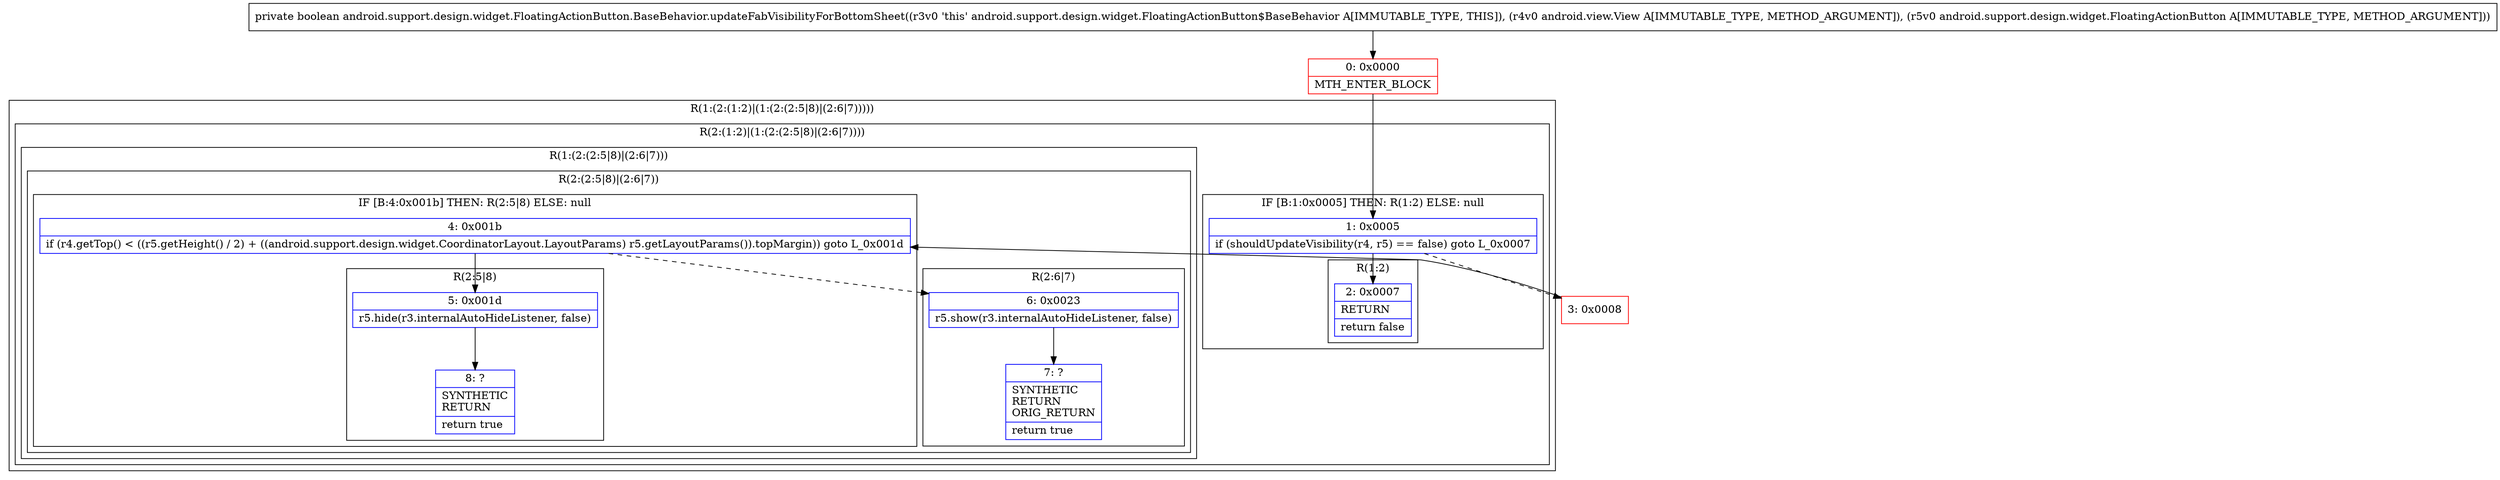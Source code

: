 digraph "CFG forandroid.support.design.widget.FloatingActionButton.BaseBehavior.updateFabVisibilityForBottomSheet(Landroid\/view\/View;Landroid\/support\/design\/widget\/FloatingActionButton;)Z" {
subgraph cluster_Region_1161362362 {
label = "R(1:(2:(1:2)|(1:(2:(2:5|8)|(2:6|7)))))";
node [shape=record,color=blue];
subgraph cluster_Region_1522801242 {
label = "R(2:(1:2)|(1:(2:(2:5|8)|(2:6|7))))";
node [shape=record,color=blue];
subgraph cluster_IfRegion_1093026802 {
label = "IF [B:1:0x0005] THEN: R(1:2) ELSE: null";
node [shape=record,color=blue];
Node_1 [shape=record,label="{1\:\ 0x0005|if (shouldUpdateVisibility(r4, r5) == false) goto L_0x0007\l}"];
subgraph cluster_Region_1751033042 {
label = "R(1:2)";
node [shape=record,color=blue];
Node_2 [shape=record,label="{2\:\ 0x0007|RETURN\l|return false\l}"];
}
}
subgraph cluster_Region_1782146888 {
label = "R(1:(2:(2:5|8)|(2:6|7)))";
node [shape=record,color=blue];
subgraph cluster_Region_274048671 {
label = "R(2:(2:5|8)|(2:6|7))";
node [shape=record,color=blue];
subgraph cluster_IfRegion_1671388852 {
label = "IF [B:4:0x001b] THEN: R(2:5|8) ELSE: null";
node [shape=record,color=blue];
Node_4 [shape=record,label="{4\:\ 0x001b|if (r4.getTop() \< ((r5.getHeight() \/ 2) + ((android.support.design.widget.CoordinatorLayout.LayoutParams) r5.getLayoutParams()).topMargin)) goto L_0x001d\l}"];
subgraph cluster_Region_2121932321 {
label = "R(2:5|8)";
node [shape=record,color=blue];
Node_5 [shape=record,label="{5\:\ 0x001d|r5.hide(r3.internalAutoHideListener, false)\l}"];
Node_8 [shape=record,label="{8\:\ ?|SYNTHETIC\lRETURN\l|return true\l}"];
}
}
subgraph cluster_Region_1599612289 {
label = "R(2:6|7)";
node [shape=record,color=blue];
Node_6 [shape=record,label="{6\:\ 0x0023|r5.show(r3.internalAutoHideListener, false)\l}"];
Node_7 [shape=record,label="{7\:\ ?|SYNTHETIC\lRETURN\lORIG_RETURN\l|return true\l}"];
}
}
}
}
}
Node_0 [shape=record,color=red,label="{0\:\ 0x0000|MTH_ENTER_BLOCK\l}"];
Node_3 [shape=record,color=red,label="{3\:\ 0x0008}"];
MethodNode[shape=record,label="{private boolean android.support.design.widget.FloatingActionButton.BaseBehavior.updateFabVisibilityForBottomSheet((r3v0 'this' android.support.design.widget.FloatingActionButton$BaseBehavior A[IMMUTABLE_TYPE, THIS]), (r4v0 android.view.View A[IMMUTABLE_TYPE, METHOD_ARGUMENT]), (r5v0 android.support.design.widget.FloatingActionButton A[IMMUTABLE_TYPE, METHOD_ARGUMENT])) }"];
MethodNode -> Node_0;
Node_1 -> Node_2;
Node_1 -> Node_3[style=dashed];
Node_4 -> Node_5;
Node_4 -> Node_6[style=dashed];
Node_5 -> Node_8;
Node_6 -> Node_7;
Node_0 -> Node_1;
Node_3 -> Node_4;
}

